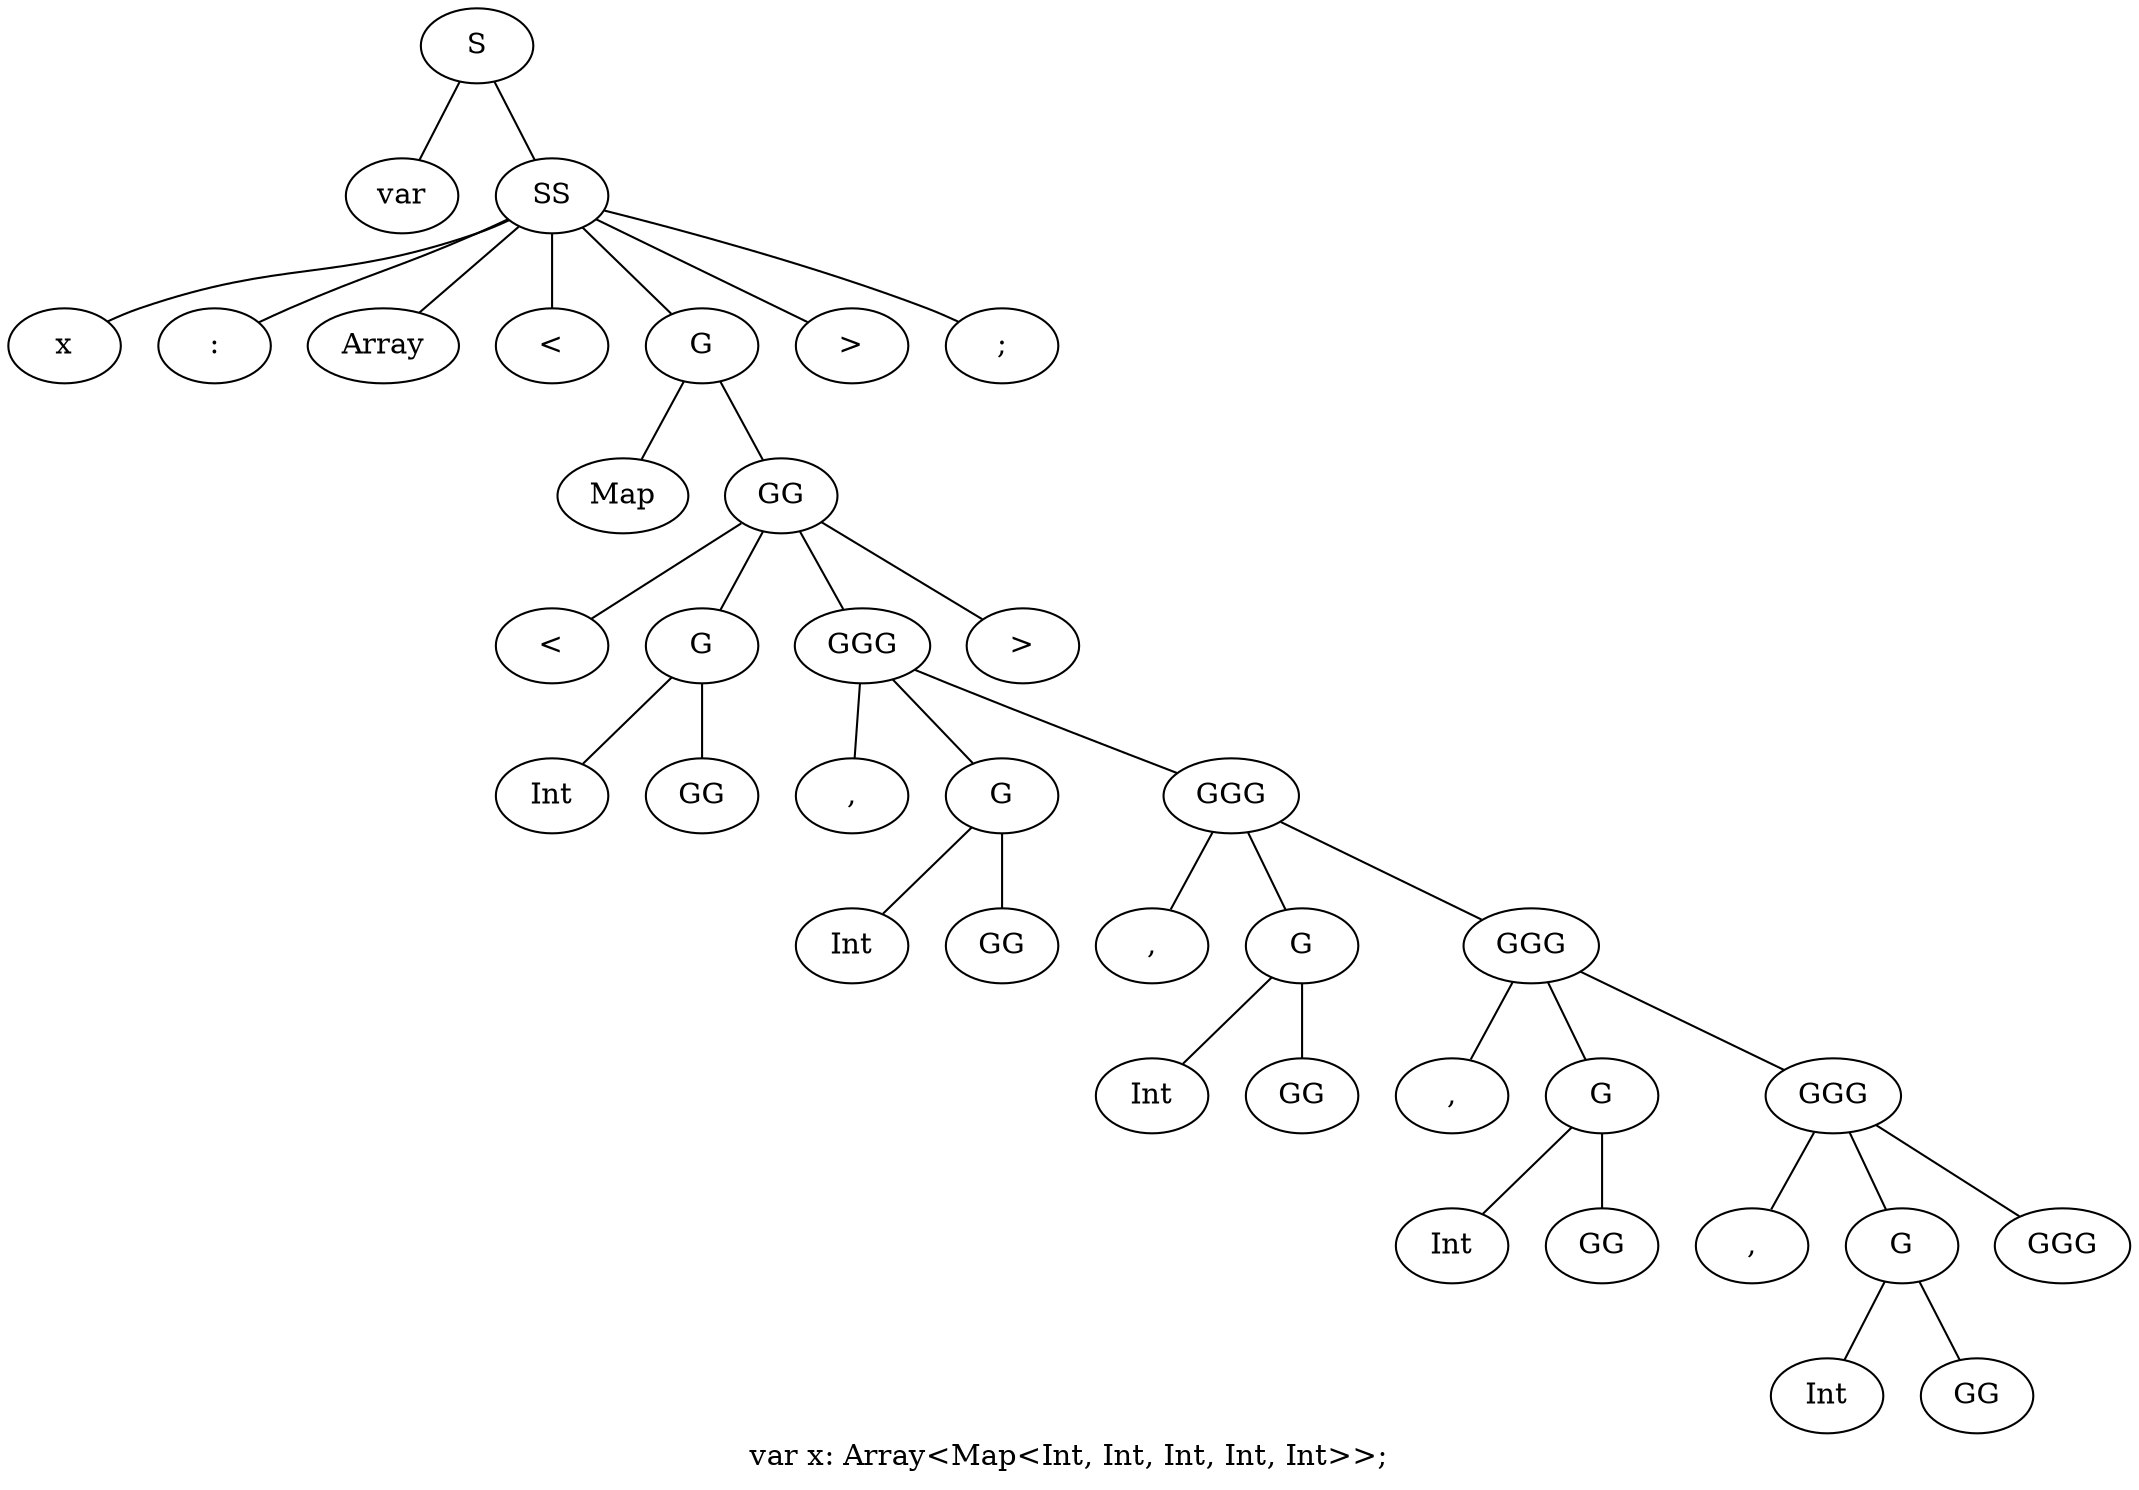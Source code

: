 graph ""
	{
	label="var x: Array<Map<Int, Int, Int, Int, Int>>;"

	n000 ;
	n000 [label="S"] ;
	n000 -- n001 ;
	n000 -- n002 ;
	n001 [label="var"] ;
	n002 [label="SS"] ;
	n002 -- n003 ;
	n002 -- n004 ;
	n002 -- n005 ;
	n002 -- n006 ;
	n002 -- n007 ;
	n002 -- n008 ;
	n002 -- n009 ;
	n003 [label="x"] ;
	n004 [label=":"] ;
	n005 [label="Array"] ;
	n006 [label="<"] ;
	n007 [label="G"] ;
	n007 -- n010 ;
	n007 -- n011 ;
	n008 [label=">"] ;
	n009 [label=";"] ;
	n010 [label="Map"] ;
	n011 [label="GG"] ;
	n011 -- n012 ;
	n011 -- n013 ;
	n011 -- n014 ;
	n011 -- n015 ;
	n012 [label="<"] ;
	n013 [label="G"] ;
	n013 -- n016 ;
	n013 -- n017 ;
	n014 [label="GGG"] ;
	n014 -- n018 ;
	n014 -- n019 ;
	n014 -- n020 ;
	n015 [label=">"] ;
	n016 [label="Int"] ;
	n017 [label="GG"] ;
	n018 [label=","] ;
	n019 [label="G"] ;
	n019 -- n021 ;
	n019 -- n022 ;
	n020 [label="GGG"] ;
	n020 -- n023 ;
	n020 -- n024 ;
	n020 -- n025 ;
	n021 [label="Int"] ;
	n022 [label="GG"] ;
	n023 [label=","] ;
	n024 [label="G"] ;
	n024 -- n026 ;
	n024 -- n027 ;
	n025 [label="GGG"] ;
	n025 -- n028 ;
	n025 -- n029 ;
	n025 -- n030 ;
	n026 [label="Int"] ;
	n027 [label="GG"] ;
	n028 [label=","] ;
	n029 [label="G"] ;
	n029 -- n031 ;
	n029 -- n032 ;
	n030 [label="GGG"] ;
	n030 -- n033 ;
	n030 -- n034 ;
	n030 -- n035 ;
	n031 [label="Int"] ;
	n032 [label="GG"] ;
	n033 [label=","] ;
	n034 [label="G"] ;
	n034 -- n036 ;
	n034 -- n037 ;
	n035 [label="GGG"] ;
	n036 [label="Int"] ;
	n037 [label="GG"] ;
	}

